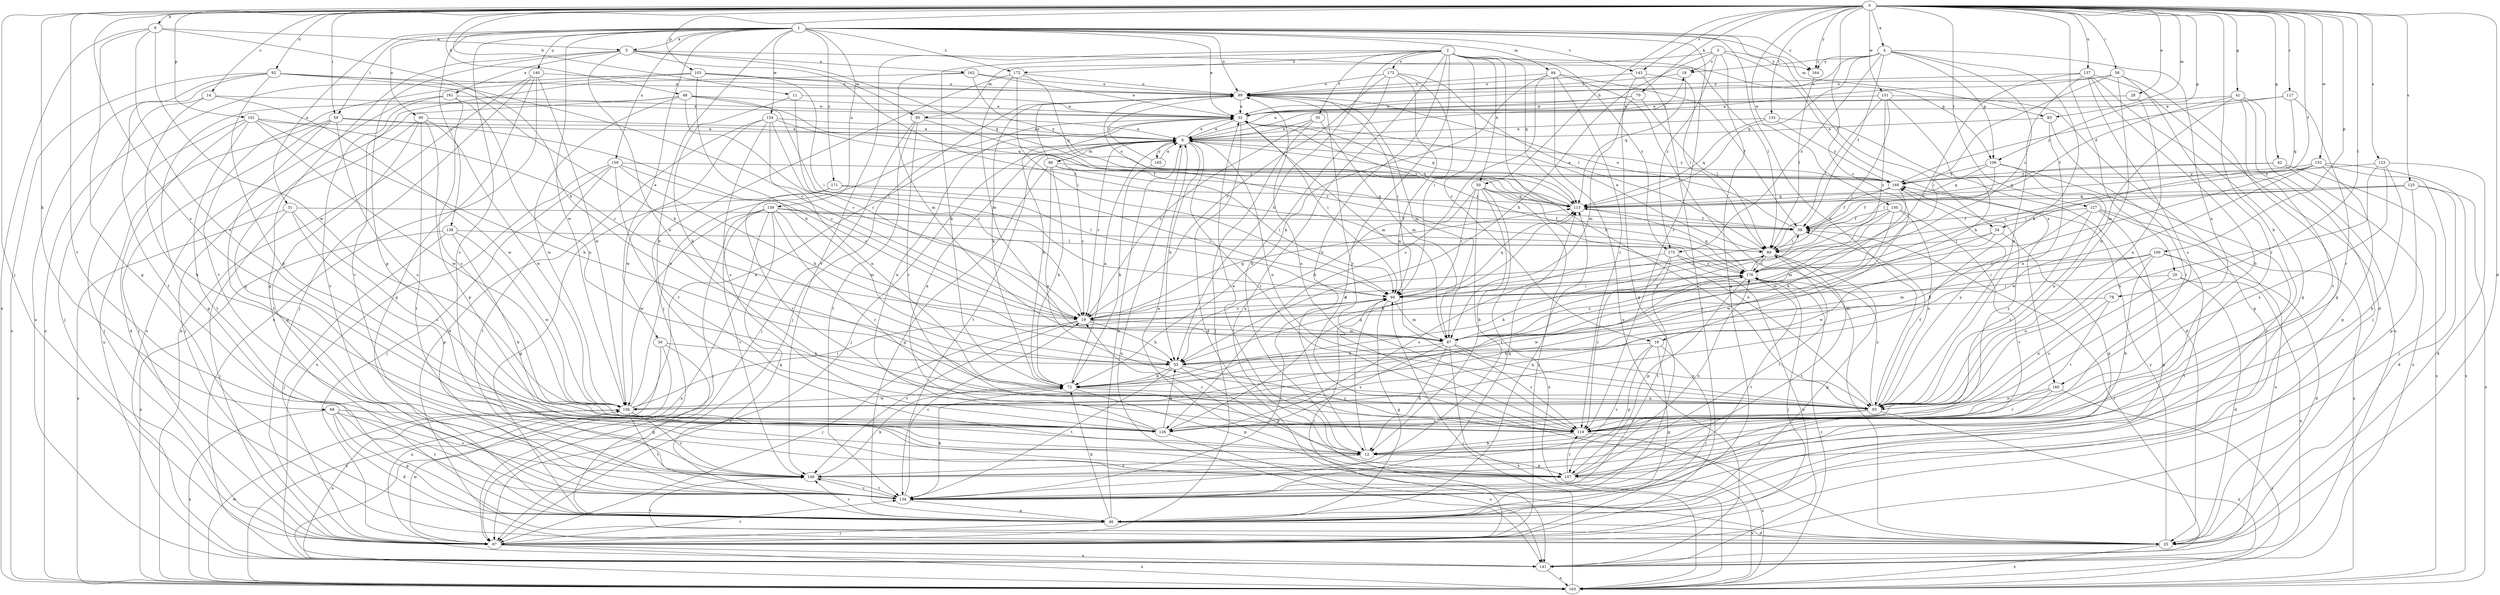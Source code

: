 strict digraph  {
0;
1;
2;
3;
4;
5;
6;
9;
11;
12;
14;
16;
18;
19;
20;
25;
28;
30;
31;
32;
34;
35;
39;
41;
42;
46;
48;
50;
53;
58;
59;
60;
67;
68;
70;
72;
78;
80;
83;
84;
85;
86;
87;
92;
93;
95;
99;
100;
101;
103;
106;
107;
113;
117;
119;
123;
125;
126;
127;
133;
134;
137;
138;
139;
140;
141;
143;
148;
150;
151;
152;
154;
156;
159;
160;
161;
162;
163;
164;
165;
169;
171;
172;
173;
175;
176;
0 -> 4  [label=a];
0 -> 9  [label=b];
0 -> 11  [label=b];
0 -> 12  [label=b];
0 -> 14  [label=c];
0 -> 16  [label=c];
0 -> 20  [label=d];
0 -> 25  [label=d];
0 -> 28  [label=e];
0 -> 34  [label=f];
0 -> 41  [label=g];
0 -> 42  [label=g];
0 -> 48  [label=h];
0 -> 50  [label=h];
0 -> 58  [label=i];
0 -> 59  [label=i];
0 -> 67  [label=j];
0 -> 68  [label=k];
0 -> 70  [label=k];
0 -> 78  [label=l];
0 -> 83  [label=m];
0 -> 92  [label=n];
0 -> 100  [label=p];
0 -> 101  [label=p];
0 -> 103  [label=p];
0 -> 106  [label=p];
0 -> 117  [label=r];
0 -> 123  [label=s];
0 -> 125  [label=s];
0 -> 126  [label=s];
0 -> 127  [label=t];
0 -> 133  [label=t];
0 -> 134  [label=t];
0 -> 137  [label=u];
0 -> 143  [label=v];
0 -> 150  [label=w];
0 -> 151  [label=w];
0 -> 152  [label=w];
0 -> 164  [label=y];
1 -> 5  [label=a];
1 -> 12  [label=b];
1 -> 30  [label=e];
1 -> 31  [label=e];
1 -> 32  [label=e];
1 -> 34  [label=f];
1 -> 59  [label=i];
1 -> 83  [label=m];
1 -> 84  [label=m];
1 -> 93  [label=n];
1 -> 95  [label=o];
1 -> 99  [label=o];
1 -> 119  [label=r];
1 -> 138  [label=u];
1 -> 139  [label=u];
1 -> 140  [label=u];
1 -> 143  [label=v];
1 -> 148  [label=v];
1 -> 154  [label=w];
1 -> 156  [label=w];
1 -> 159  [label=x];
1 -> 164  [label=y];
1 -> 171  [label=z];
1 -> 172  [label=z];
2 -> 12  [label=b];
2 -> 16  [label=c];
2 -> 25  [label=d];
2 -> 35  [label=f];
2 -> 50  [label=h];
2 -> 53  [label=h];
2 -> 72  [label=k];
2 -> 80  [label=l];
2 -> 93  [label=n];
2 -> 113  [label=q];
2 -> 141  [label=u];
2 -> 148  [label=v];
2 -> 172  [label=z];
2 -> 173  [label=z];
2 -> 175  [label=z];
3 -> 18  [label=c];
3 -> 46  [label=g];
3 -> 53  [label=h];
3 -> 85  [label=m];
3 -> 160  [label=x];
3 -> 164  [label=y];
3 -> 175  [label=z];
4 -> 18  [label=c];
4 -> 32  [label=e];
4 -> 39  [label=f];
4 -> 72  [label=k];
4 -> 106  [label=p];
4 -> 113  [label=q];
4 -> 160  [label=x];
4 -> 164  [label=y];
4 -> 175  [label=z];
4 -> 176  [label=z];
5 -> 46  [label=g];
5 -> 85  [label=m];
5 -> 93  [label=n];
5 -> 106  [label=p];
5 -> 107  [label=p];
5 -> 113  [label=q];
5 -> 161  [label=x];
5 -> 162  [label=x];
6 -> 18  [label=c];
6 -> 19  [label=c];
6 -> 32  [label=e];
6 -> 53  [label=h];
6 -> 67  [label=j];
6 -> 86  [label=m];
6 -> 93  [label=n];
6 -> 113  [label=q];
6 -> 119  [label=r];
6 -> 134  [label=t];
6 -> 141  [label=u];
6 -> 165  [label=y];
6 -> 169  [label=y];
9 -> 5  [label=a];
9 -> 46  [label=g];
9 -> 53  [label=h];
9 -> 126  [label=s];
9 -> 156  [label=w];
9 -> 163  [label=x];
11 -> 19  [label=c];
11 -> 32  [label=e];
11 -> 72  [label=k];
12 -> 19  [label=c];
12 -> 32  [label=e];
12 -> 60  [label=i];
12 -> 107  [label=p];
12 -> 148  [label=v];
14 -> 12  [label=b];
14 -> 32  [label=e];
14 -> 67  [label=j];
14 -> 156  [label=w];
16 -> 46  [label=g];
16 -> 53  [label=h];
16 -> 67  [label=j];
16 -> 107  [label=p];
16 -> 148  [label=v];
18 -> 99  [label=o];
18 -> 113  [label=q];
19 -> 53  [label=h];
19 -> 67  [label=j];
19 -> 87  [label=m];
19 -> 113  [label=q];
19 -> 148  [label=v];
19 -> 176  [label=z];
20 -> 25  [label=d];
20 -> 60  [label=i];
20 -> 126  [label=s];
20 -> 141  [label=u];
25 -> 148  [label=v];
25 -> 163  [label=x];
25 -> 169  [label=y];
28 -> 32  [label=e];
28 -> 93  [label=n];
30 -> 46  [label=g];
30 -> 53  [label=h];
30 -> 141  [label=u];
30 -> 163  [label=x];
31 -> 39  [label=f];
31 -> 67  [label=j];
31 -> 107  [label=p];
31 -> 126  [label=s];
31 -> 163  [label=x];
32 -> 6  [label=a];
32 -> 25  [label=d];
32 -> 60  [label=i];
32 -> 72  [label=k];
32 -> 87  [label=m];
32 -> 113  [label=q];
32 -> 176  [label=z];
34 -> 80  [label=l];
34 -> 87  [label=m];
34 -> 107  [label=p];
34 -> 156  [label=w];
35 -> 6  [label=a];
35 -> 19  [label=c];
35 -> 67  [label=j];
35 -> 87  [label=m];
39 -> 80  [label=l];
39 -> 99  [label=o];
41 -> 32  [label=e];
41 -> 39  [label=f];
41 -> 67  [label=j];
41 -> 87  [label=m];
41 -> 141  [label=u];
41 -> 148  [label=v];
42 -> 113  [label=q];
42 -> 141  [label=u];
42 -> 163  [label=x];
42 -> 169  [label=y];
46 -> 6  [label=a];
46 -> 25  [label=d];
46 -> 67  [label=j];
46 -> 72  [label=k];
46 -> 113  [label=q];
46 -> 148  [label=v];
48 -> 19  [label=c];
48 -> 32  [label=e];
48 -> 46  [label=g];
48 -> 60  [label=i];
48 -> 107  [label=p];
48 -> 113  [label=q];
48 -> 156  [label=w];
50 -> 12  [label=b];
50 -> 53  [label=h];
50 -> 60  [label=i];
50 -> 67  [label=j];
50 -> 93  [label=n];
50 -> 113  [label=q];
50 -> 134  [label=t];
50 -> 163  [label=x];
53 -> 72  [label=k];
53 -> 107  [label=p];
53 -> 119  [label=r];
53 -> 134  [label=t];
58 -> 6  [label=a];
58 -> 46  [label=g];
58 -> 60  [label=i];
58 -> 93  [label=n];
58 -> 99  [label=o];
58 -> 119  [label=r];
59 -> 6  [label=a];
59 -> 19  [label=c];
59 -> 67  [label=j];
59 -> 126  [label=s];
59 -> 134  [label=t];
59 -> 141  [label=u];
60 -> 19  [label=c];
60 -> 46  [label=g];
60 -> 87  [label=m];
60 -> 113  [label=q];
67 -> 60  [label=i];
67 -> 134  [label=t];
67 -> 141  [label=u];
67 -> 156  [label=w];
67 -> 163  [label=x];
68 -> 25  [label=d];
68 -> 46  [label=g];
68 -> 126  [label=s];
68 -> 134  [label=t];
68 -> 148  [label=v];
68 -> 163  [label=x];
70 -> 6  [label=a];
70 -> 32  [label=e];
70 -> 80  [label=l];
70 -> 87  [label=m];
72 -> 6  [label=a];
72 -> 93  [label=n];
72 -> 107  [label=p];
72 -> 156  [label=w];
78 -> 19  [label=c];
78 -> 93  [label=n];
78 -> 119  [label=r];
80 -> 32  [label=e];
80 -> 46  [label=g];
80 -> 53  [label=h];
80 -> 72  [label=k];
80 -> 134  [label=t];
80 -> 176  [label=z];
83 -> 6  [label=a];
83 -> 93  [label=n];
83 -> 119  [label=r];
84 -> 25  [label=d];
84 -> 39  [label=f];
84 -> 72  [label=k];
84 -> 99  [label=o];
84 -> 119  [label=r];
84 -> 126  [label=s];
84 -> 141  [label=u];
85 -> 6  [label=a];
85 -> 67  [label=j];
85 -> 119  [label=r];
85 -> 134  [label=t];
85 -> 176  [label=z];
86 -> 19  [label=c];
86 -> 46  [label=g];
86 -> 60  [label=i];
86 -> 72  [label=k];
86 -> 93  [label=n];
86 -> 99  [label=o];
86 -> 169  [label=y];
87 -> 12  [label=b];
87 -> 39  [label=f];
87 -> 53  [label=h];
87 -> 93  [label=n];
87 -> 119  [label=r];
87 -> 126  [label=s];
87 -> 163  [label=x];
87 -> 176  [label=z];
92 -> 12  [label=b];
92 -> 19  [label=c];
92 -> 53  [label=h];
92 -> 99  [label=o];
92 -> 134  [label=t];
92 -> 141  [label=u];
92 -> 163  [label=x];
93 -> 39  [label=f];
93 -> 119  [label=r];
93 -> 126  [label=s];
93 -> 163  [label=x];
93 -> 169  [label=y];
93 -> 176  [label=z];
95 -> 6  [label=a];
95 -> 46  [label=g];
95 -> 67  [label=j];
95 -> 107  [label=p];
95 -> 134  [label=t];
95 -> 156  [label=w];
99 -> 32  [label=e];
99 -> 60  [label=i];
99 -> 67  [label=j];
99 -> 72  [label=k];
99 -> 87  [label=m];
99 -> 119  [label=r];
100 -> 12  [label=b];
100 -> 25  [label=d];
100 -> 60  [label=i];
100 -> 87  [label=m];
100 -> 93  [label=n];
100 -> 134  [label=t];
100 -> 176  [label=z];
101 -> 6  [label=a];
101 -> 19  [label=c];
101 -> 25  [label=d];
101 -> 67  [label=j];
101 -> 72  [label=k];
101 -> 134  [label=t];
101 -> 156  [label=w];
103 -> 53  [label=h];
103 -> 60  [label=i];
103 -> 99  [label=o];
103 -> 148  [label=v];
103 -> 163  [label=x];
103 -> 176  [label=z];
106 -> 80  [label=l];
106 -> 93  [label=n];
106 -> 113  [label=q];
106 -> 134  [label=t];
106 -> 169  [label=y];
107 -> 6  [label=a];
107 -> 80  [label=l];
107 -> 119  [label=r];
107 -> 163  [label=x];
107 -> 176  [label=z];
113 -> 39  [label=f];
113 -> 99  [label=o];
117 -> 32  [label=e];
117 -> 113  [label=q];
117 -> 119  [label=r];
117 -> 169  [label=y];
119 -> 12  [label=b];
119 -> 99  [label=o];
119 -> 163  [label=x];
119 -> 169  [label=y];
123 -> 12  [label=b];
123 -> 25  [label=d];
123 -> 93  [label=n];
123 -> 126  [label=s];
123 -> 169  [label=y];
125 -> 25  [label=d];
125 -> 39  [label=f];
125 -> 80  [label=l];
125 -> 107  [label=p];
125 -> 113  [label=q];
125 -> 163  [label=x];
126 -> 6  [label=a];
126 -> 32  [label=e];
126 -> 53  [label=h];
126 -> 113  [label=q];
126 -> 141  [label=u];
127 -> 39  [label=f];
127 -> 46  [label=g];
127 -> 72  [label=k];
127 -> 126  [label=s];
127 -> 141  [label=u];
127 -> 163  [label=x];
133 -> 6  [label=a];
133 -> 25  [label=d];
133 -> 113  [label=q];
133 -> 169  [label=y];
134 -> 19  [label=c];
134 -> 46  [label=g];
134 -> 60  [label=i];
134 -> 72  [label=k];
134 -> 113  [label=q];
134 -> 148  [label=v];
137 -> 12  [label=b];
137 -> 19  [label=c];
137 -> 25  [label=d];
137 -> 46  [label=g];
137 -> 93  [label=n];
137 -> 99  [label=o];
137 -> 126  [label=s];
138 -> 12  [label=b];
138 -> 67  [label=j];
138 -> 80  [label=l];
138 -> 156  [label=w];
138 -> 163  [label=x];
139 -> 39  [label=f];
139 -> 46  [label=g];
139 -> 67  [label=j];
139 -> 80  [label=l];
139 -> 87  [label=m];
139 -> 119  [label=r];
139 -> 148  [label=v];
139 -> 156  [label=w];
139 -> 163  [label=x];
140 -> 46  [label=g];
140 -> 67  [label=j];
140 -> 99  [label=o];
140 -> 141  [label=u];
140 -> 156  [label=w];
140 -> 163  [label=x];
141 -> 39  [label=f];
141 -> 163  [label=x];
143 -> 46  [label=g];
143 -> 67  [label=j];
143 -> 80  [label=l];
143 -> 99  [label=o];
148 -> 72  [label=k];
148 -> 134  [label=t];
150 -> 19  [label=c];
150 -> 39  [label=f];
150 -> 87  [label=m];
150 -> 93  [label=n];
150 -> 148  [label=v];
150 -> 156  [label=w];
151 -> 32  [label=e];
151 -> 46  [label=g];
151 -> 53  [label=h];
151 -> 60  [label=i];
151 -> 80  [label=l];
151 -> 176  [label=z];
152 -> 60  [label=i];
152 -> 67  [label=j];
152 -> 107  [label=p];
152 -> 156  [label=w];
152 -> 163  [label=x];
152 -> 169  [label=y];
152 -> 176  [label=z];
154 -> 6  [label=a];
154 -> 19  [label=c];
154 -> 25  [label=d];
154 -> 39  [label=f];
154 -> 93  [label=n];
154 -> 126  [label=s];
154 -> 156  [label=w];
156 -> 6  [label=a];
156 -> 32  [label=e];
156 -> 60  [label=i];
156 -> 134  [label=t];
156 -> 141  [label=u];
156 -> 148  [label=v];
159 -> 19  [label=c];
159 -> 53  [label=h];
159 -> 67  [label=j];
159 -> 119  [label=r];
159 -> 134  [label=t];
159 -> 141  [label=u];
159 -> 169  [label=y];
160 -> 93  [label=n];
160 -> 119  [label=r];
160 -> 134  [label=t];
160 -> 163  [label=x];
161 -> 32  [label=e];
161 -> 93  [label=n];
161 -> 126  [label=s];
161 -> 141  [label=u];
161 -> 148  [label=v];
162 -> 32  [label=e];
162 -> 87  [label=m];
162 -> 99  [label=o];
162 -> 148  [label=v];
162 -> 169  [label=y];
163 -> 60  [label=i];
163 -> 156  [label=w];
163 -> 176  [label=z];
164 -> 80  [label=l];
165 -> 6  [label=a];
165 -> 72  [label=k];
165 -> 99  [label=o];
169 -> 6  [label=a];
169 -> 39  [label=f];
169 -> 72  [label=k];
169 -> 113  [label=q];
171 -> 46  [label=g];
171 -> 60  [label=i];
171 -> 113  [label=q];
171 -> 119  [label=r];
172 -> 60  [label=i];
172 -> 67  [label=j];
172 -> 87  [label=m];
172 -> 99  [label=o];
172 -> 113  [label=q];
173 -> 12  [label=b];
173 -> 19  [label=c];
173 -> 60  [label=i];
173 -> 80  [label=l];
173 -> 93  [label=n];
173 -> 99  [label=o];
175 -> 119  [label=r];
175 -> 126  [label=s];
175 -> 134  [label=t];
175 -> 141  [label=u];
175 -> 176  [label=z];
176 -> 60  [label=i];
176 -> 67  [label=j];
176 -> 80  [label=l];
176 -> 107  [label=p];
176 -> 113  [label=q];
176 -> 134  [label=t];
176 -> 156  [label=w];
}

